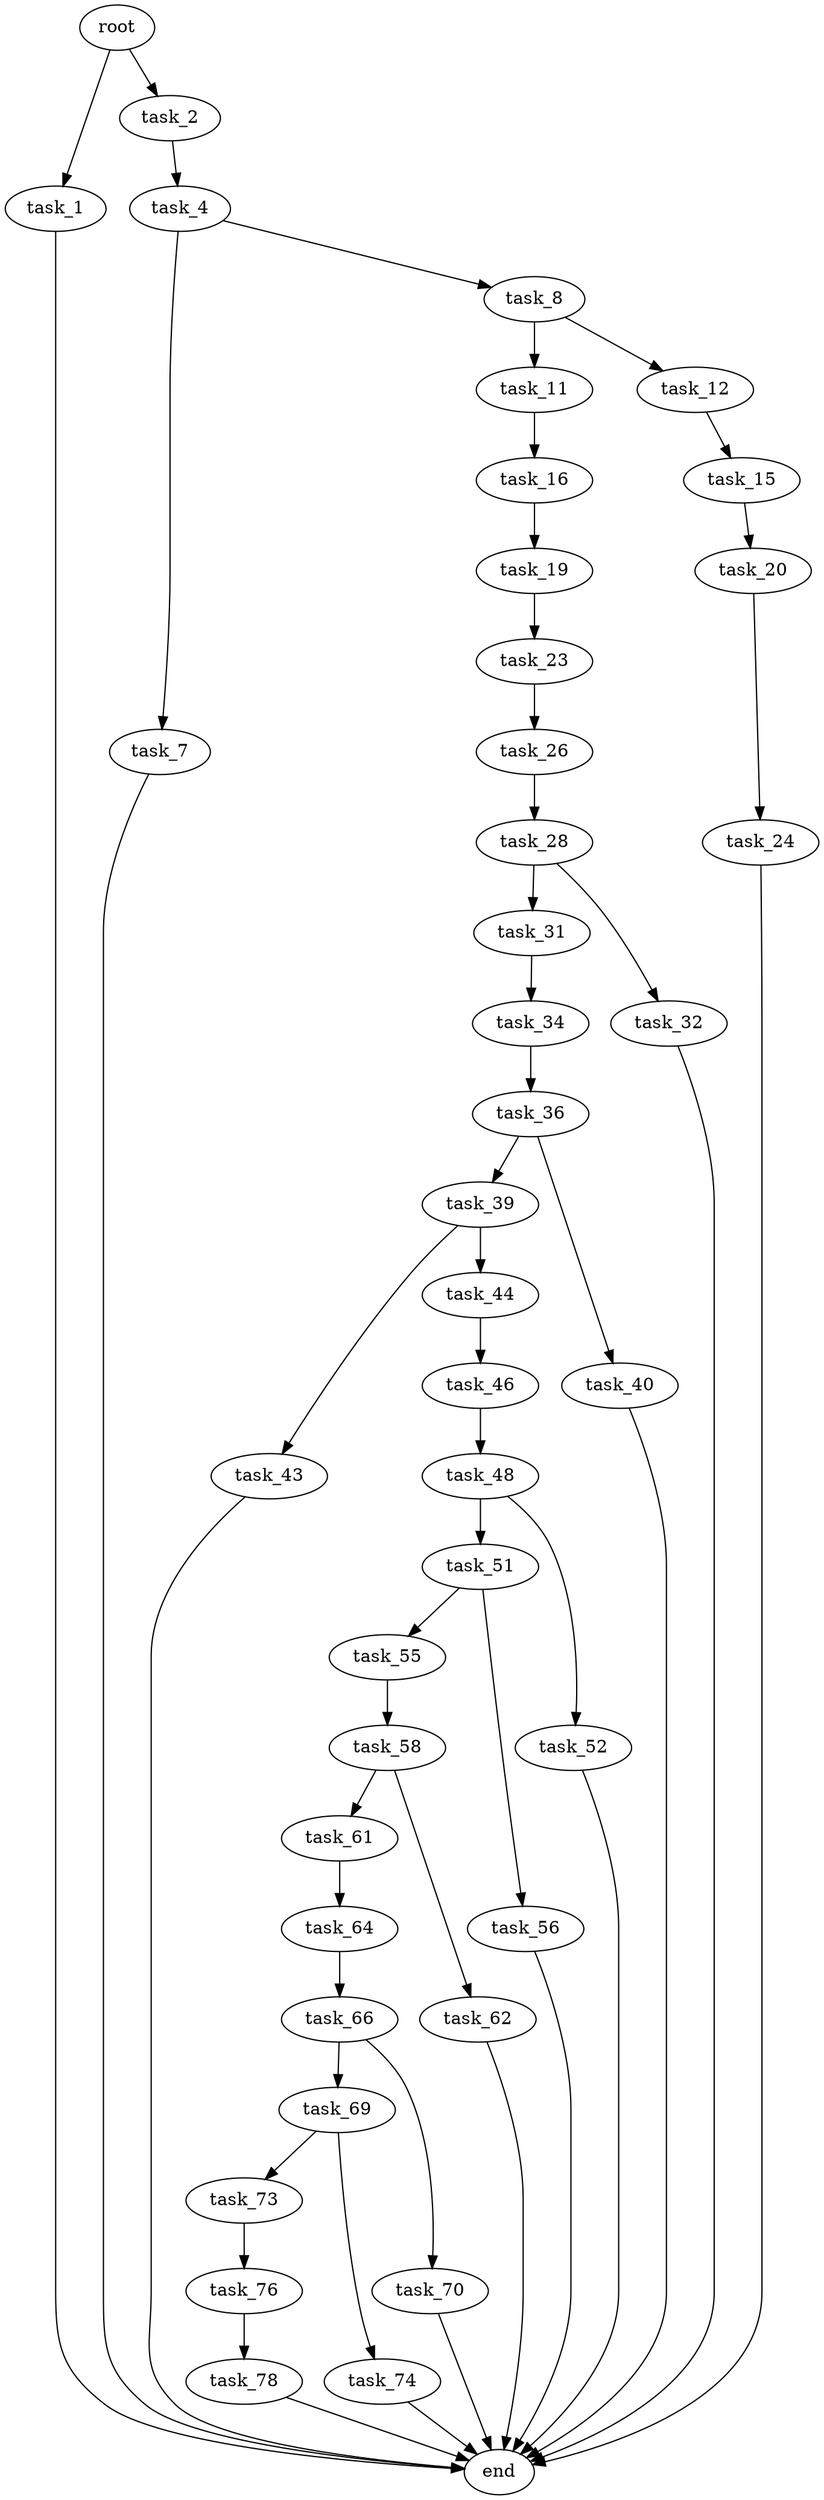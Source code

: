 digraph G {
  root [size="0.000000"];
  task_1 [size="27595870992.000000"];
  task_2 [size="798537677309.000000"];
  task_4 [size="1073741824000.000000"];
  task_7 [size="36556433876.000000"];
  task_8 [size="28991029248.000000"];
  task_11 [size="549755813888.000000"];
  task_12 [size="711762790844.000000"];
  task_15 [size="231928233984.000000"];
  task_16 [size="74457883759.000000"];
  task_19 [size="22338010756.000000"];
  task_20 [size="782757789696.000000"];
  task_23 [size="5260956849.000000"];
  task_24 [size="68719476736.000000"];
  task_26 [size="5148556817.000000"];
  task_28 [size="357858599411.000000"];
  task_31 [size="487910170508.000000"];
  task_32 [size="40034596435.000000"];
  task_34 [size="167727083019.000000"];
  task_36 [size="26292226487.000000"];
  task_39 [size="404204411555.000000"];
  task_40 [size="37320552495.000000"];
  task_43 [size="1623396590.000000"];
  task_44 [size="231928233984.000000"];
  task_46 [size="368293445632.000000"];
  task_48 [size="134217728000.000000"];
  task_51 [size="5742495355.000000"];
  task_52 [size="21373669367.000000"];
  task_55 [size="54494167591.000000"];
  task_56 [size="8589934592.000000"];
  task_58 [size="231928233984.000000"];
  task_61 [size="39288583995.000000"];
  task_62 [size="368293445632.000000"];
  task_64 [size="83168713390.000000"];
  task_66 [size="18270724910.000000"];
  task_69 [size="1275106455.000000"];
  task_70 [size="8589934592.000000"];
  task_73 [size="6781812142.000000"];
  task_74 [size="2383122691.000000"];
  task_76 [size="219181853411.000000"];
  task_78 [size="4117097761.000000"];
  end [size="0.000000"];

  root -> task_1 [size="1.000000"];
  root -> task_2 [size="1.000000"];
  task_1 -> end [size="1.000000"];
  task_2 -> task_4 [size="536870912.000000"];
  task_4 -> task_7 [size="838860800.000000"];
  task_4 -> task_8 [size="838860800.000000"];
  task_7 -> end [size="1.000000"];
  task_8 -> task_11 [size="75497472.000000"];
  task_8 -> task_12 [size="75497472.000000"];
  task_11 -> task_16 [size="536870912.000000"];
  task_12 -> task_15 [size="838860800.000000"];
  task_15 -> task_20 [size="301989888.000000"];
  task_16 -> task_19 [size="75497472.000000"];
  task_19 -> task_23 [size="411041792.000000"];
  task_20 -> task_24 [size="679477248.000000"];
  task_23 -> task_26 [size="411041792.000000"];
  task_24 -> end [size="1.000000"];
  task_26 -> task_28 [size="134217728.000000"];
  task_28 -> task_31 [size="301989888.000000"];
  task_28 -> task_32 [size="301989888.000000"];
  task_31 -> task_34 [size="411041792.000000"];
  task_32 -> end [size="1.000000"];
  task_34 -> task_36 [size="536870912.000000"];
  task_36 -> task_39 [size="838860800.000000"];
  task_36 -> task_40 [size="838860800.000000"];
  task_39 -> task_43 [size="679477248.000000"];
  task_39 -> task_44 [size="679477248.000000"];
  task_40 -> end [size="1.000000"];
  task_43 -> end [size="1.000000"];
  task_44 -> task_46 [size="301989888.000000"];
  task_46 -> task_48 [size="411041792.000000"];
  task_48 -> task_51 [size="209715200.000000"];
  task_48 -> task_52 [size="209715200.000000"];
  task_51 -> task_55 [size="301989888.000000"];
  task_51 -> task_56 [size="301989888.000000"];
  task_52 -> end [size="1.000000"];
  task_55 -> task_58 [size="134217728.000000"];
  task_56 -> end [size="1.000000"];
  task_58 -> task_61 [size="301989888.000000"];
  task_58 -> task_62 [size="301989888.000000"];
  task_61 -> task_64 [size="679477248.000000"];
  task_62 -> end [size="1.000000"];
  task_64 -> task_66 [size="209715200.000000"];
  task_66 -> task_69 [size="33554432.000000"];
  task_66 -> task_70 [size="33554432.000000"];
  task_69 -> task_73 [size="33554432.000000"];
  task_69 -> task_74 [size="33554432.000000"];
  task_70 -> end [size="1.000000"];
  task_73 -> task_76 [size="134217728.000000"];
  task_74 -> end [size="1.000000"];
  task_76 -> task_78 [size="301989888.000000"];
  task_78 -> end [size="1.000000"];
}
